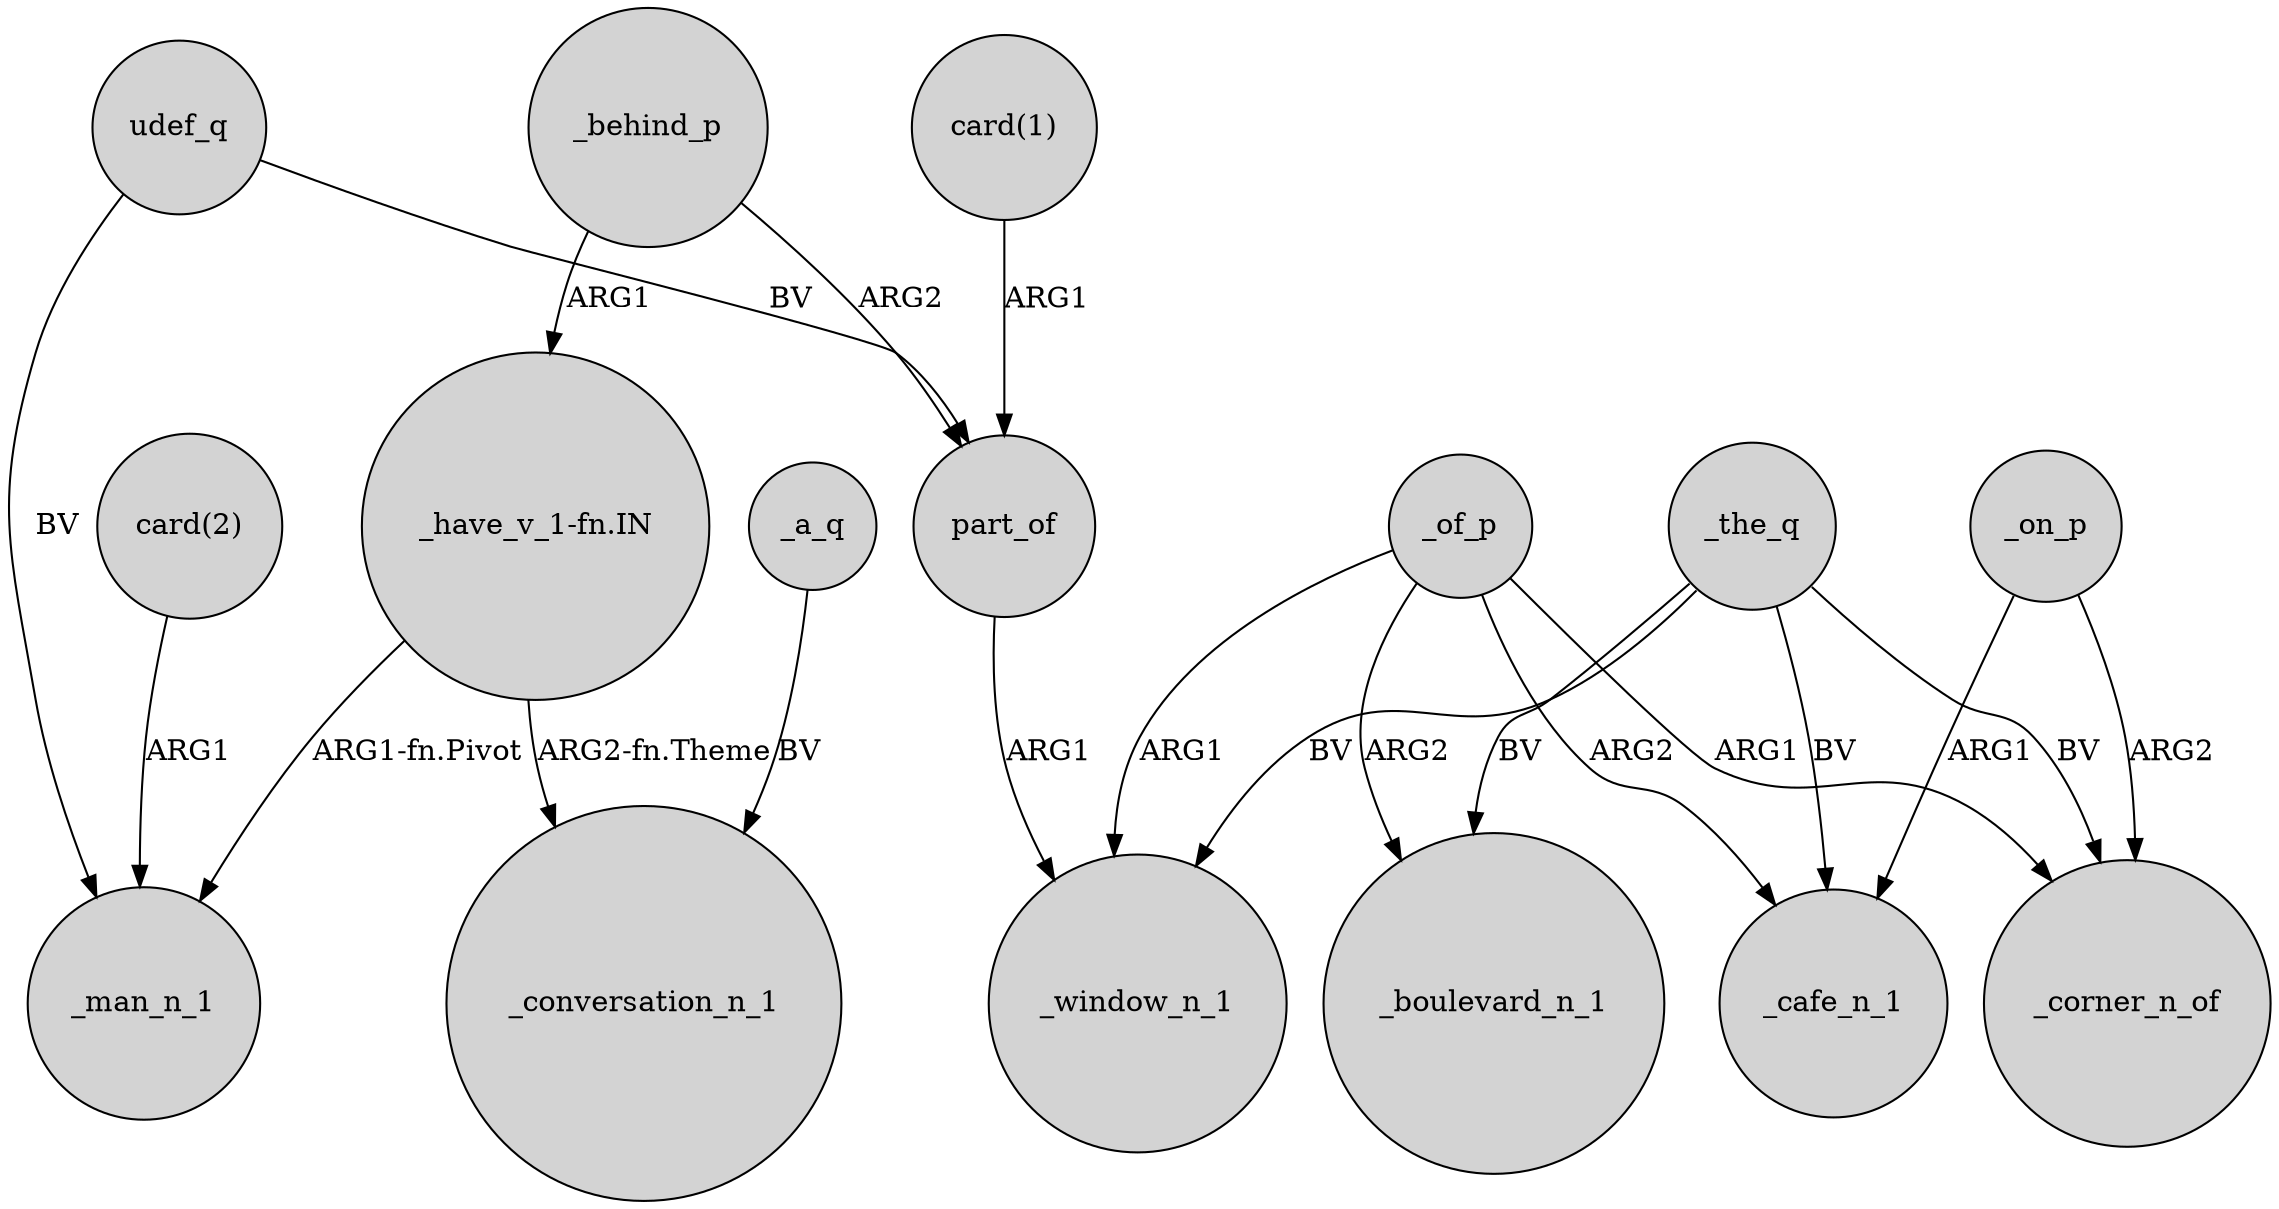 digraph {
	node [shape=circle style=filled]
	"_have_v_1-fn.IN" -> _man_n_1 [label="ARG1-fn.Pivot"]
	_the_q -> _window_n_1 [label=BV]
	udef_q -> part_of [label=BV]
	_on_p -> _cafe_n_1 [label=ARG1]
	_behind_p -> "_have_v_1-fn.IN" [label=ARG1]
	"_have_v_1-fn.IN" -> _conversation_n_1 [label="ARG2-fn.Theme"]
	_behind_p -> part_of [label=ARG2]
	_of_p -> _boulevard_n_1 [label=ARG2]
	_on_p -> _corner_n_of [label=ARG2]
	_of_p -> _corner_n_of [label=ARG1]
	_of_p -> _window_n_1 [label=ARG1]
	"card(1)" -> part_of [label=ARG1]
	"card(2)" -> _man_n_1 [label=ARG1]
	udef_q -> _man_n_1 [label=BV]
	_the_q -> _corner_n_of [label=BV]
	_a_q -> _conversation_n_1 [label=BV]
	_the_q -> _boulevard_n_1 [label=BV]
	_of_p -> _cafe_n_1 [label=ARG2]
	_the_q -> _cafe_n_1 [label=BV]
	part_of -> _window_n_1 [label=ARG1]
}
